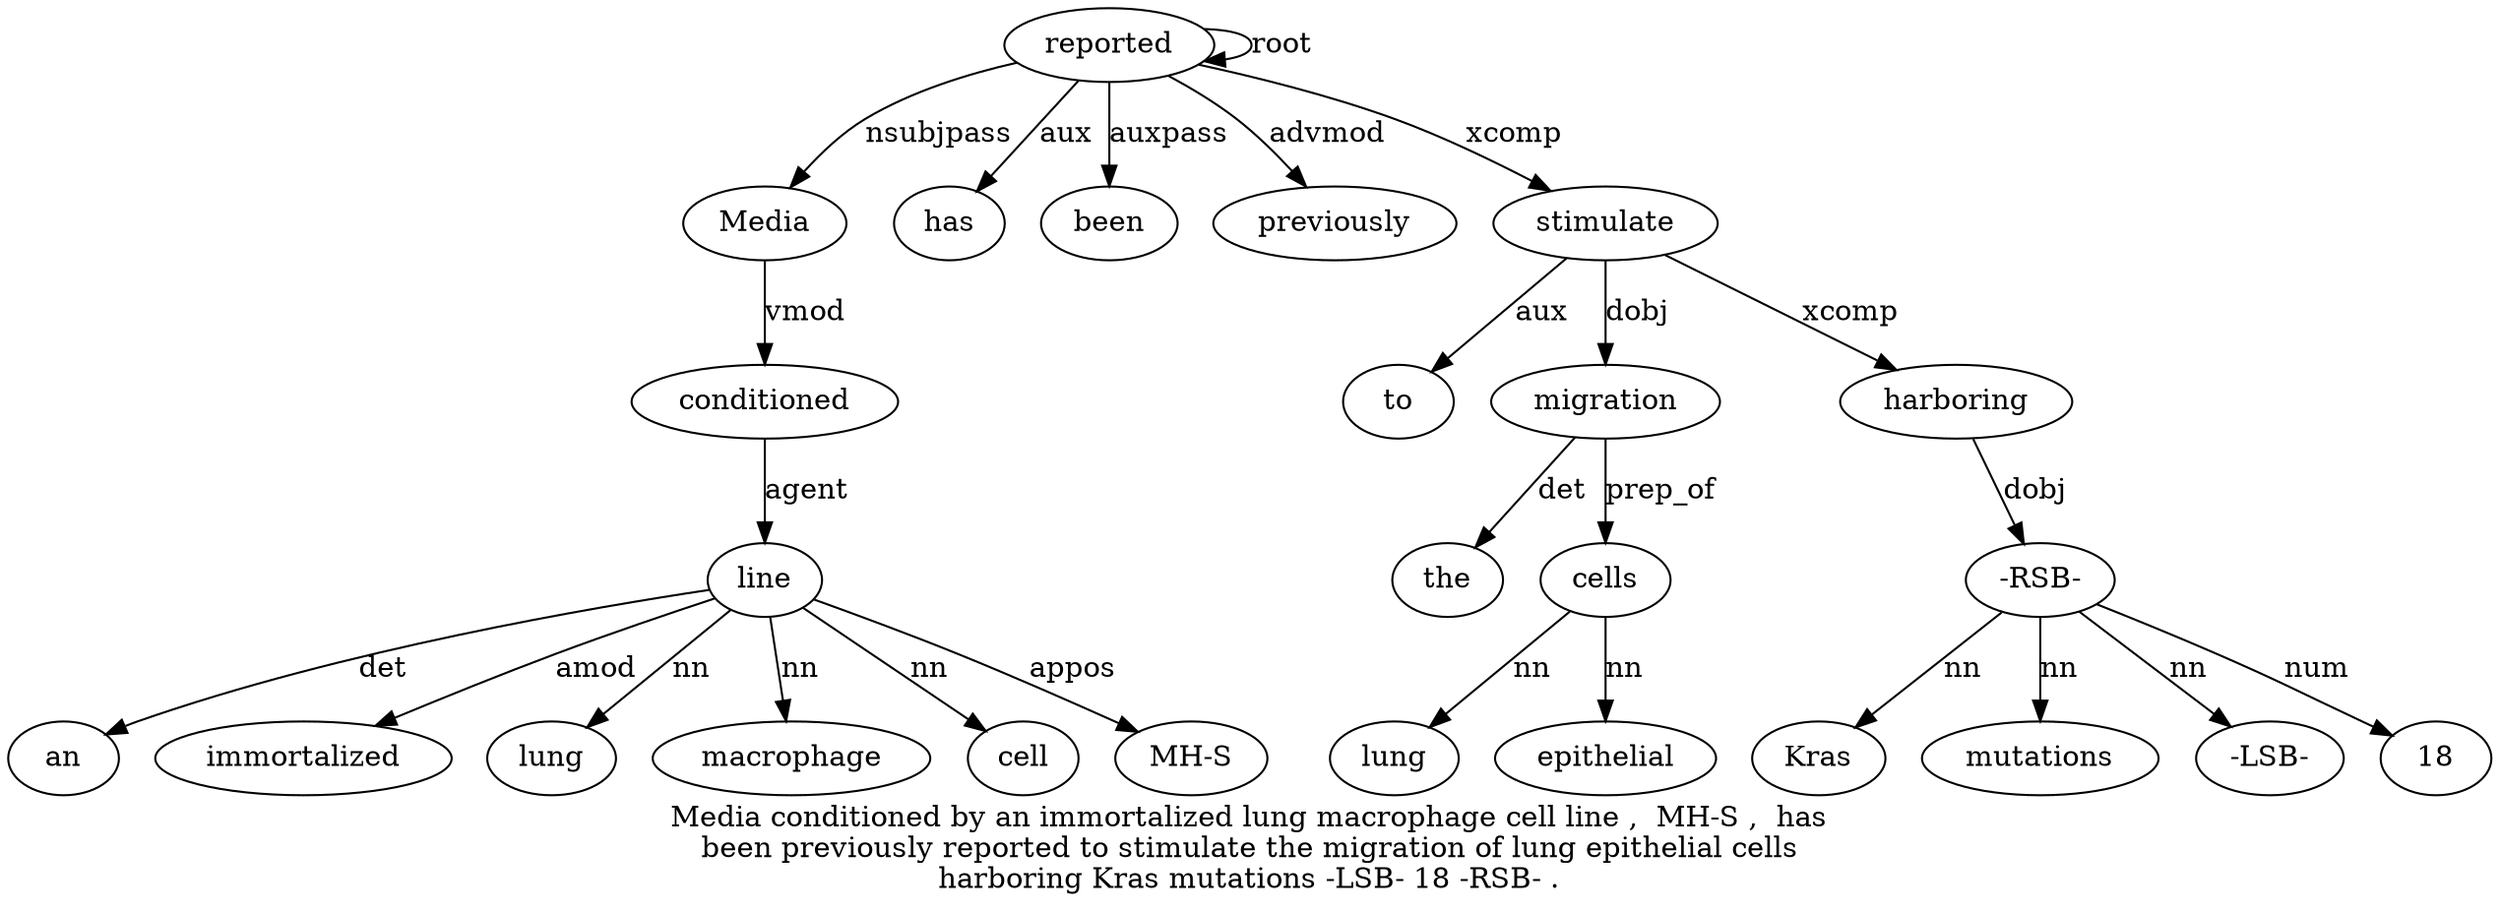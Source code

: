 digraph "Media conditioned by an immortalized lung macrophage cell line ,  MH-S ,  has been previously reported to stimulate the migration of lung epithelial cells harboring Kras mutations -LSB- 18 -RSB- ." {
label="Media conditioned by an immortalized lung macrophage cell line ,  MH-S ,  has
been previously reported to stimulate the migration of lung epithelial cells
harboring Kras mutations -LSB- 18 -RSB- .";
reported16 [style=filled, fillcolor=white, label=reported];
Media1 [style=filled, fillcolor=white, label=Media];
reported16 -> Media1  [label=nsubjpass];
conditioned2 [style=filled, fillcolor=white, label=conditioned];
Media1 -> conditioned2  [label=vmod];
line9 [style=filled, fillcolor=white, label=line];
an4 [style=filled, fillcolor=white, label=an];
line9 -> an4  [label=det];
immortalized5 [style=filled, fillcolor=white, label=immortalized];
line9 -> immortalized5  [label=amod];
lung6 [style=filled, fillcolor=white, label=lung];
line9 -> lung6  [label=nn];
macrophage7 [style=filled, fillcolor=white, label=macrophage];
line9 -> macrophage7  [label=nn];
cell8 [style=filled, fillcolor=white, label=cell];
line9 -> cell8  [label=nn];
conditioned2 -> line9  [label=agent];
"MH-S11" [style=filled, fillcolor=white, label="MH-S"];
line9 -> "MH-S11"  [label=appos];
has13 [style=filled, fillcolor=white, label=has];
reported16 -> has13  [label=aux];
been14 [style=filled, fillcolor=white, label=been];
reported16 -> been14  [label=auxpass];
previously15 [style=filled, fillcolor=white, label=previously];
reported16 -> previously15  [label=advmod];
reported16 -> reported16  [label=root];
stimulate18 [style=filled, fillcolor=white, label=stimulate];
to17 [style=filled, fillcolor=white, label=to];
stimulate18 -> to17  [label=aux];
reported16 -> stimulate18  [label=xcomp];
migration20 [style=filled, fillcolor=white, label=migration];
the19 [style=filled, fillcolor=white, label=the];
migration20 -> the19  [label=det];
stimulate18 -> migration20  [label=dobj];
cells24 [style=filled, fillcolor=white, label=cells];
lung22 [style=filled, fillcolor=white, label=lung];
cells24 -> lung22  [label=nn];
epithelial23 [style=filled, fillcolor=white, label=epithelial];
cells24 -> epithelial23  [label=nn];
migration20 -> cells24  [label=prep_of];
harboring25 [style=filled, fillcolor=white, label=harboring];
stimulate18 -> harboring25  [label=xcomp];
"-RSB-30" [style=filled, fillcolor=white, label="-RSB-"];
Kras26 [style=filled, fillcolor=white, label=Kras];
"-RSB-30" -> Kras26  [label=nn];
mutations27 [style=filled, fillcolor=white, label=mutations];
"-RSB-30" -> mutations27  [label=nn];
"-LSB-28" [style=filled, fillcolor=white, label="-LSB-"];
"-RSB-30" -> "-LSB-28"  [label=nn];
1829 [style=filled, fillcolor=white, label=18];
"-RSB-30" -> 1829  [label=num];
harboring25 -> "-RSB-30"  [label=dobj];
}

